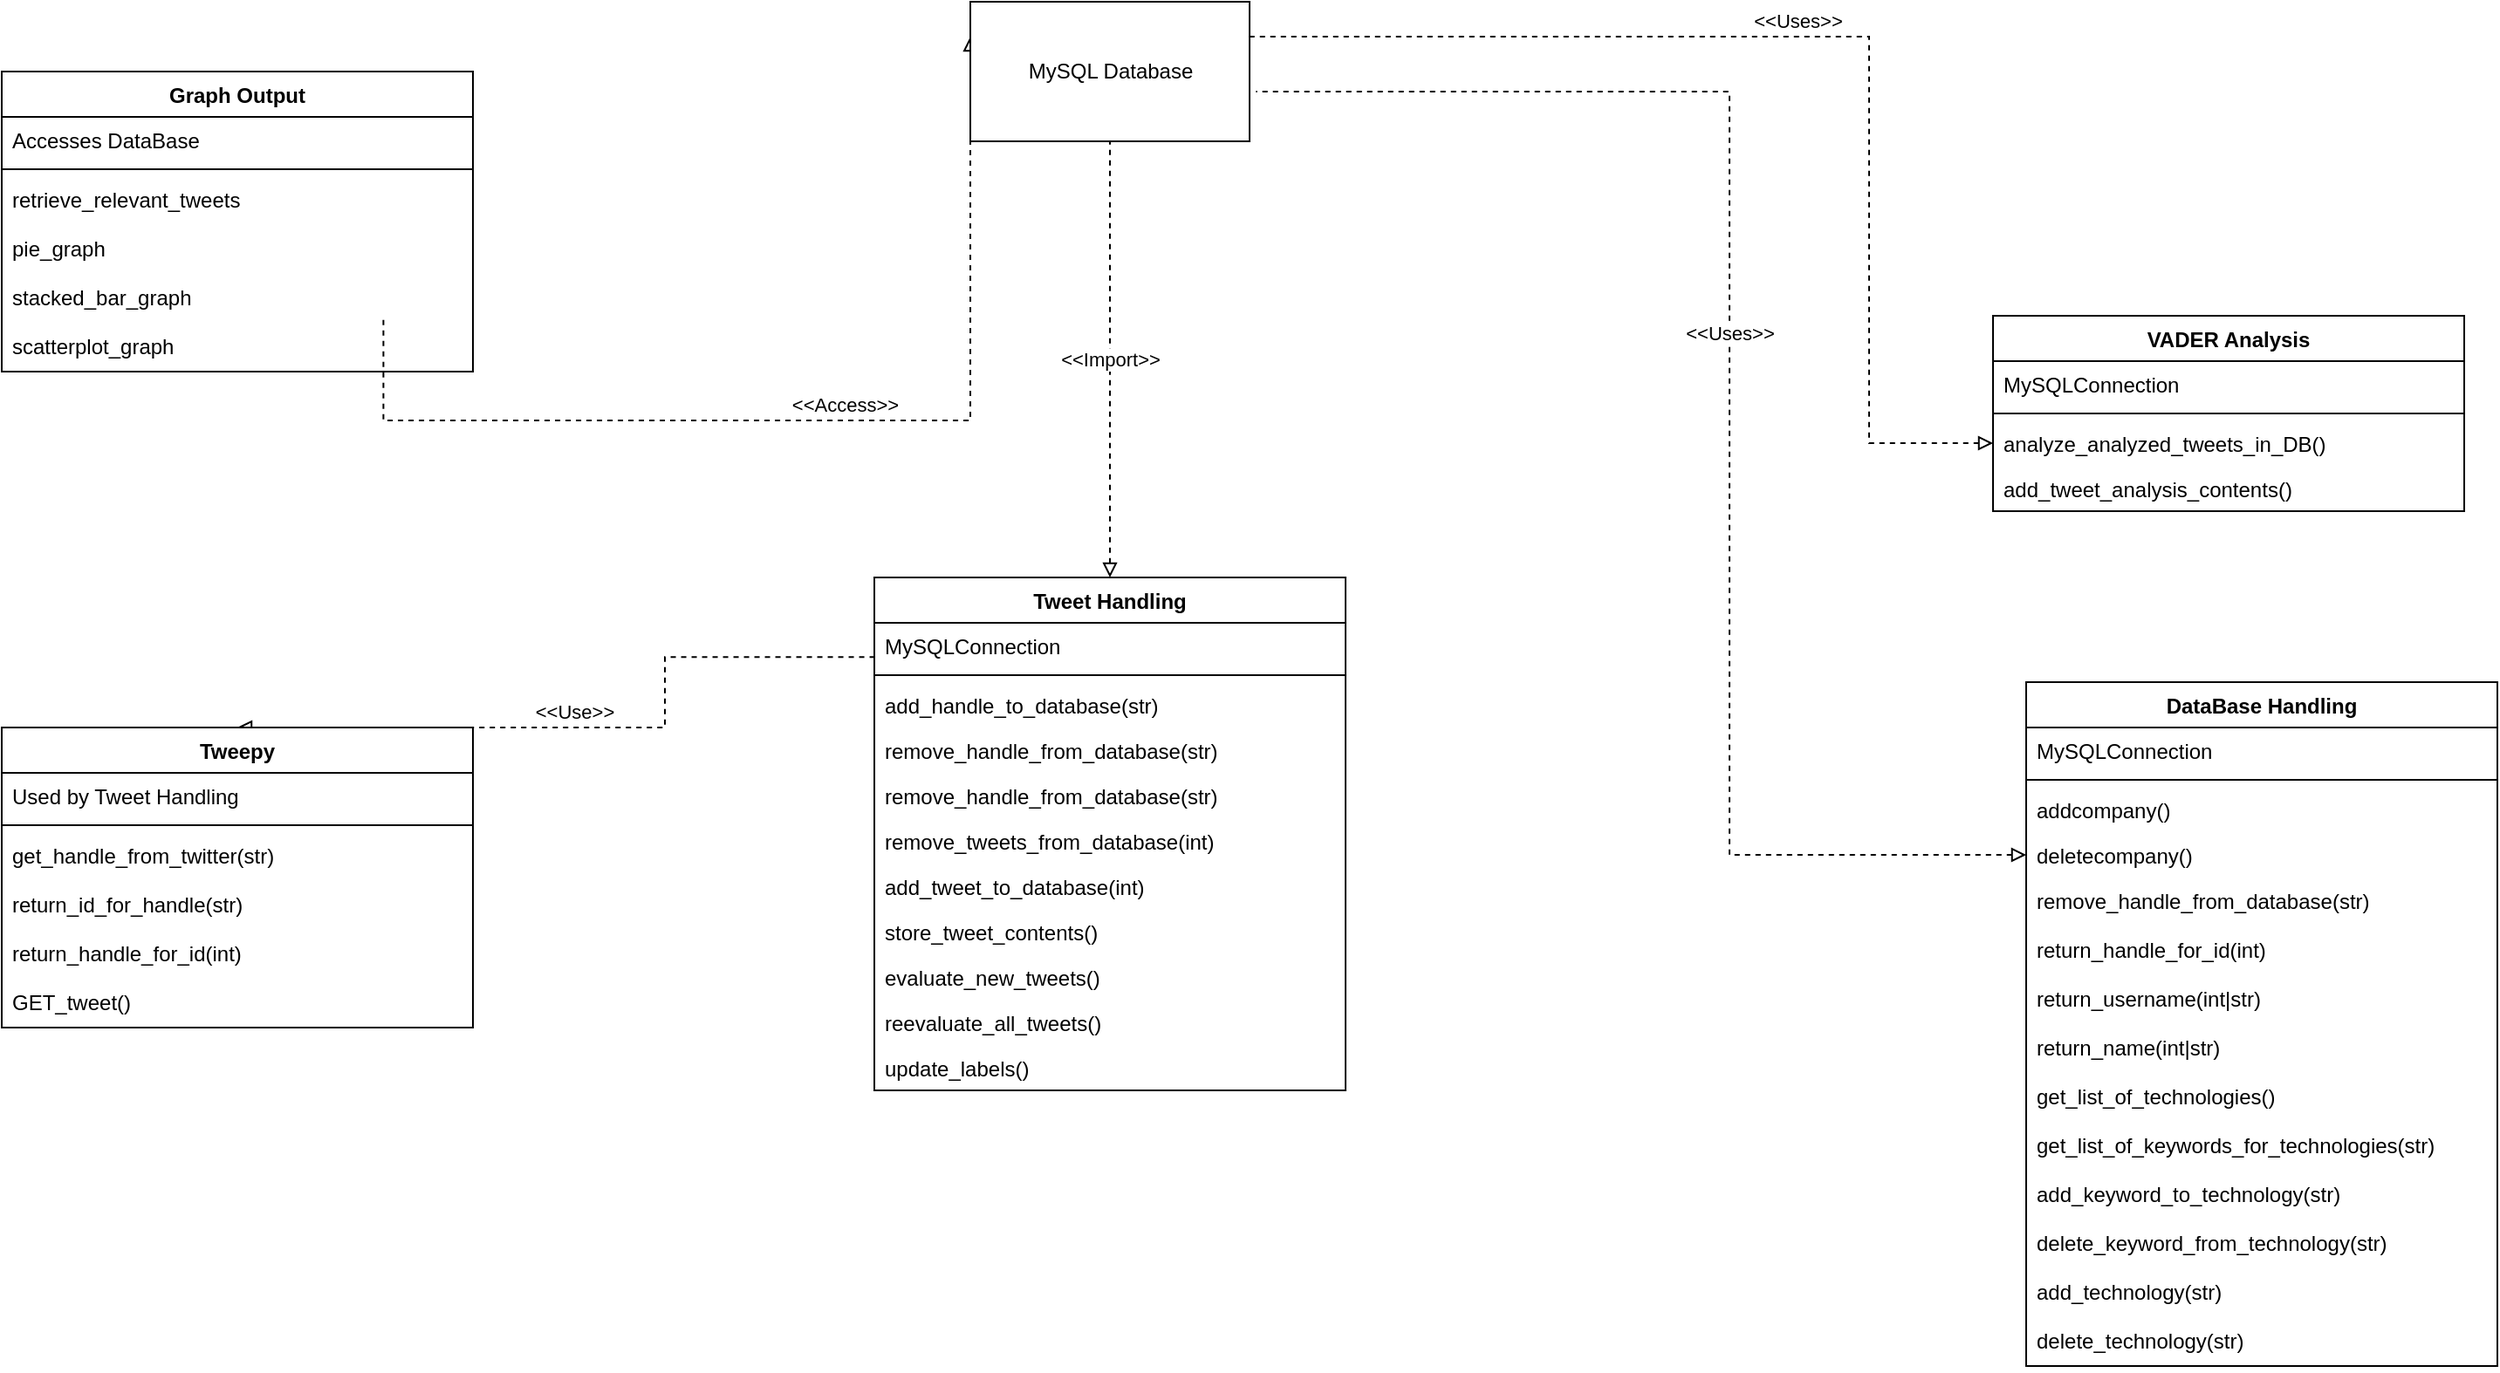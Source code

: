 <mxfile version="20.5.3" type="github">
  <diagram id="C5RBs43oDa-KdzZeNtuy" name="Page-1">
    <mxGraphModel dx="1718" dy="891" grid="1" gridSize="10" guides="1" tooltips="1" connect="1" arrows="1" fold="1" page="1" pageScale="1" pageWidth="827" pageHeight="1169" math="0" shadow="0">
      <root>
        <mxCell id="WIyWlLk6GJQsqaUBKTNV-0" />
        <mxCell id="WIyWlLk6GJQsqaUBKTNV-1" parent="WIyWlLk6GJQsqaUBKTNV-0" />
        <mxCell id="DGMcgEzZv-ii-hW6hJZs-12" value="&amp;lt;&amp;lt;Access&amp;gt;&amp;gt;" style="endArrow=block;dashed=1;html=1;rounded=0;strokeWidth=1;edgeStyle=elbowEdgeStyle;startArrow=none;startFill=0;endFill=0;labelPosition=center;verticalLabelPosition=top;align=center;verticalAlign=bottom;strokeColor=default;exitX=0.81;exitY=-0.06;exitDx=0;exitDy=0;entryX=0;entryY=0.25;entryDx=0;entryDy=0;exitPerimeter=0;" edge="1" parent="WIyWlLk6GJQsqaUBKTNV-1" source="DGMcgEzZv-ii-hW6hJZs-386" target="DGMcgEzZv-ii-hW6hJZs-397">
          <mxGeometry x="0.048" width="50" height="50" relative="1" as="geometry">
            <mxPoint x="370" y="594" as="sourcePoint" />
            <mxPoint x="590" y="189.0" as="targetPoint" />
            <Array as="points">
              <mxPoint x="510" y="360" />
            </Array>
            <mxPoint as="offset" />
          </mxGeometry>
        </mxCell>
        <mxCell id="DGMcgEzZv-ii-hW6hJZs-14" value="&lt;div&gt;&amp;lt;&amp;lt;Use&amp;gt;&amp;gt;&lt;/div&gt;" style="endArrow=block;dashed=1;html=1;rounded=0;strokeWidth=1;edgeStyle=elbowEdgeStyle;startArrow=none;startFill=0;endFill=0;labelPosition=center;verticalLabelPosition=top;align=center;verticalAlign=bottom;strokeColor=default;entryX=0.5;entryY=0;entryDx=0;entryDy=0;exitX=0.001;exitY=0.756;exitDx=0;exitDy=0;exitPerimeter=0;" edge="1" parent="WIyWlLk6GJQsqaUBKTNV-1" source="DGMcgEzZv-ii-hW6hJZs-332" target="DGMcgEzZv-ii-hW6hJZs-36">
          <mxGeometry x="0.048" width="50" height="50" relative="1" as="geometry">
            <mxPoint x="688.8" y="528.68" as="sourcePoint" />
            <mxPoint x="320" y="292.5" as="targetPoint" />
            <Array as="points">
              <mxPoint x="480" y="490" />
              <mxPoint x="420" y="420" />
              <mxPoint x="370" y="440" />
            </Array>
            <mxPoint as="offset" />
          </mxGeometry>
        </mxCell>
        <mxCell id="DGMcgEzZv-ii-hW6hJZs-16" value="&amp;lt;&amp;lt;Uses&amp;gt;&amp;gt;" style="endArrow=none;dashed=1;html=1;rounded=0;strokeWidth=1;edgeStyle=elbowEdgeStyle;startArrow=block;startFill=0;endFill=0;labelPosition=center;verticalLabelPosition=top;align=center;verticalAlign=bottom;strokeColor=default;entryX=1.023;entryY=0.644;entryDx=0;entryDy=0;entryPerimeter=0;" edge="1" parent="WIyWlLk6GJQsqaUBKTNV-1" source="DGMcgEzZv-ii-hW6hJZs-355" target="DGMcgEzZv-ii-hW6hJZs-397">
          <mxGeometry x="0.048" width="50" height="50" relative="1" as="geometry">
            <mxPoint x="1170" y="490" as="sourcePoint" />
            <mxPoint x="860" y="189.0" as="targetPoint" />
            <Array as="points">
              <mxPoint x="1090" y="490" />
              <mxPoint x="930" y="540" />
            </Array>
            <mxPoint as="offset" />
          </mxGeometry>
        </mxCell>
        <mxCell id="DGMcgEzZv-ii-hW6hJZs-36" value="Tweepy" style="swimlane;fontStyle=1;align=center;verticalAlign=top;childLayout=stackLayout;horizontal=1;startSize=26;horizontalStack=0;resizeParent=1;resizeParentMax=0;resizeLast=0;collapsible=1;marginBottom=0;" vertex="1" parent="WIyWlLk6GJQsqaUBKTNV-1">
          <mxGeometry x="100" y="536" width="270" height="172" as="geometry">
            <mxRectangle x="280" y="390" width="130" height="30" as="alternateBounds" />
          </mxGeometry>
        </mxCell>
        <mxCell id="DGMcgEzZv-ii-hW6hJZs-37" value="Used by Tweet Handling" style="text;strokeColor=none;fillColor=none;align=left;verticalAlign=top;spacingLeft=4;spacingRight=4;overflow=hidden;rotatable=0;points=[[0,0.5],[1,0.5]];portConstraint=eastwest;" vertex="1" parent="DGMcgEzZv-ii-hW6hJZs-36">
          <mxGeometry y="26" width="270" height="26" as="geometry" />
        </mxCell>
        <mxCell id="DGMcgEzZv-ii-hW6hJZs-38" value="" style="line;strokeWidth=1;fillColor=none;align=left;verticalAlign=middle;spacingTop=-1;spacingLeft=3;spacingRight=3;rotatable=0;labelPosition=right;points=[];portConstraint=eastwest;strokeColor=inherit;" vertex="1" parent="DGMcgEzZv-ii-hW6hJZs-36">
          <mxGeometry y="52" width="270" height="8" as="geometry" />
        </mxCell>
        <mxCell id="DGMcgEzZv-ii-hW6hJZs-44" value="get_handle_from_twitter(str)" style="text;strokeColor=none;fillColor=none;align=left;verticalAlign=top;spacingLeft=4;spacingRight=4;overflow=hidden;rotatable=0;points=[[0,0.5],[1,0.5]];portConstraint=eastwest;" vertex="1" parent="DGMcgEzZv-ii-hW6hJZs-36">
          <mxGeometry y="60" width="270" height="28" as="geometry" />
        </mxCell>
        <mxCell id="DGMcgEzZv-ii-hW6hJZs-45" value="return_id_for_handle(str)" style="text;strokeColor=none;fillColor=none;align=left;verticalAlign=top;spacingLeft=4;spacingRight=4;overflow=hidden;rotatable=0;points=[[0,0.5],[1,0.5]];portConstraint=eastwest;" vertex="1" parent="DGMcgEzZv-ii-hW6hJZs-36">
          <mxGeometry y="88" width="270" height="28" as="geometry" />
        </mxCell>
        <mxCell id="DGMcgEzZv-ii-hW6hJZs-375" value="return_handle_for_id(int)" style="text;strokeColor=none;fillColor=none;align=left;verticalAlign=top;spacingLeft=4;spacingRight=4;overflow=hidden;rotatable=0;points=[[0,0.5],[1,0.5]];portConstraint=eastwest;" vertex="1" parent="DGMcgEzZv-ii-hW6hJZs-36">
          <mxGeometry y="116" width="270" height="28" as="geometry" />
        </mxCell>
        <mxCell id="DGMcgEzZv-ii-hW6hJZs-382" value="GET_tweet()" style="text;strokeColor=none;fillColor=none;align=left;verticalAlign=top;spacingLeft=4;spacingRight=4;overflow=hidden;rotatable=0;points=[[0,0.5],[1,0.5]];portConstraint=eastwest;" vertex="1" parent="DGMcgEzZv-ii-hW6hJZs-36">
          <mxGeometry y="144" width="270" height="28" as="geometry" />
        </mxCell>
        <mxCell id="DGMcgEzZv-ii-hW6hJZs-46" value="Graph Output" style="swimlane;fontStyle=1;align=center;verticalAlign=top;childLayout=stackLayout;horizontal=1;startSize=26;horizontalStack=0;resizeParent=1;resizeParentMax=0;resizeLast=0;collapsible=1;marginBottom=0;" vertex="1" parent="WIyWlLk6GJQsqaUBKTNV-1">
          <mxGeometry x="100" y="160" width="270" height="172" as="geometry">
            <mxRectangle x="280" y="390" width="130" height="30" as="alternateBounds" />
          </mxGeometry>
        </mxCell>
        <mxCell id="DGMcgEzZv-ii-hW6hJZs-47" value="Accesses DataBase" style="text;strokeColor=none;fillColor=none;align=left;verticalAlign=top;spacingLeft=4;spacingRight=4;overflow=hidden;rotatable=0;points=[[0,0.5],[1,0.5]];portConstraint=eastwest;" vertex="1" parent="DGMcgEzZv-ii-hW6hJZs-46">
          <mxGeometry y="26" width="270" height="26" as="geometry" />
        </mxCell>
        <mxCell id="DGMcgEzZv-ii-hW6hJZs-48" value="" style="line;strokeWidth=1;fillColor=none;align=left;verticalAlign=middle;spacingTop=-1;spacingLeft=3;spacingRight=3;rotatable=0;labelPosition=right;points=[];portConstraint=eastwest;strokeColor=inherit;" vertex="1" parent="DGMcgEzZv-ii-hW6hJZs-46">
          <mxGeometry y="52" width="270" height="8" as="geometry" />
        </mxCell>
        <mxCell id="DGMcgEzZv-ii-hW6hJZs-50" value="retrieve_relevant_tweets" style="text;strokeColor=none;fillColor=none;align=left;verticalAlign=top;spacingLeft=4;spacingRight=4;overflow=hidden;rotatable=0;points=[[0,0.5],[1,0.5]];portConstraint=eastwest;" vertex="1" parent="DGMcgEzZv-ii-hW6hJZs-46">
          <mxGeometry y="60" width="270" height="28" as="geometry" />
        </mxCell>
        <mxCell id="DGMcgEzZv-ii-hW6hJZs-384" value="pie_graph&#xa;" style="text;strokeColor=none;fillColor=none;align=left;verticalAlign=top;spacingLeft=4;spacingRight=4;overflow=hidden;rotatable=0;points=[[0,0.5],[1,0.5]];portConstraint=eastwest;" vertex="1" parent="DGMcgEzZv-ii-hW6hJZs-46">
          <mxGeometry y="88" width="270" height="28" as="geometry" />
        </mxCell>
        <mxCell id="DGMcgEzZv-ii-hW6hJZs-385" value="stacked_bar_graph" style="text;strokeColor=none;fillColor=none;align=left;verticalAlign=top;spacingLeft=4;spacingRight=4;overflow=hidden;rotatable=0;points=[[0,0.5],[1,0.5]];portConstraint=eastwest;" vertex="1" parent="DGMcgEzZv-ii-hW6hJZs-46">
          <mxGeometry y="116" width="270" height="28" as="geometry" />
        </mxCell>
        <mxCell id="DGMcgEzZv-ii-hW6hJZs-386" value="scatterplot_graph" style="text;strokeColor=none;fillColor=none;align=left;verticalAlign=top;spacingLeft=4;spacingRight=4;overflow=hidden;rotatable=0;points=[[0,0.5],[1,0.5]];portConstraint=eastwest;" vertex="1" parent="DGMcgEzZv-ii-hW6hJZs-46">
          <mxGeometry y="144" width="270" height="28" as="geometry" />
        </mxCell>
        <mxCell id="DGMcgEzZv-ii-hW6hJZs-331" value="Tweet Handling" style="swimlane;fontStyle=1;align=center;verticalAlign=top;childLayout=stackLayout;horizontal=1;startSize=26;horizontalStack=0;resizeParent=1;resizeParentMax=0;resizeLast=0;collapsible=1;marginBottom=0;" vertex="1" parent="WIyWlLk6GJQsqaUBKTNV-1">
          <mxGeometry x="600" y="450" width="270" height="294" as="geometry">
            <mxRectangle x="280" y="390" width="130" height="30" as="alternateBounds" />
          </mxGeometry>
        </mxCell>
        <mxCell id="DGMcgEzZv-ii-hW6hJZs-332" value="MySQLConnection" style="text;strokeColor=none;fillColor=none;align=left;verticalAlign=top;spacingLeft=4;spacingRight=4;overflow=hidden;rotatable=0;points=[[0,0.5],[1,0.5]];portConstraint=eastwest;" vertex="1" parent="DGMcgEzZv-ii-hW6hJZs-331">
          <mxGeometry y="26" width="270" height="26" as="geometry" />
        </mxCell>
        <mxCell id="DGMcgEzZv-ii-hW6hJZs-333" value="" style="line;strokeWidth=1;fillColor=none;align=left;verticalAlign=middle;spacingTop=-1;spacingLeft=3;spacingRight=3;rotatable=0;labelPosition=right;points=[];portConstraint=eastwest;strokeColor=inherit;" vertex="1" parent="DGMcgEzZv-ii-hW6hJZs-331">
          <mxGeometry y="52" width="270" height="8" as="geometry" />
        </mxCell>
        <mxCell id="DGMcgEzZv-ii-hW6hJZs-334" value="add_handle_to_database(str)" style="text;strokeColor=none;fillColor=none;align=left;verticalAlign=top;spacingLeft=4;spacingRight=4;overflow=hidden;rotatable=0;points=[[0,0.5],[1,0.5]];portConstraint=eastwest;" vertex="1" parent="DGMcgEzZv-ii-hW6hJZs-331">
          <mxGeometry y="60" width="270" height="26" as="geometry" />
        </mxCell>
        <mxCell id="DGMcgEzZv-ii-hW6hJZs-373" value="remove_handle_from_database(str)" style="text;strokeColor=none;fillColor=none;align=left;verticalAlign=top;spacingLeft=4;spacingRight=4;overflow=hidden;rotatable=0;points=[[0,0.5],[1,0.5]];portConstraint=eastwest;" vertex="1" parent="DGMcgEzZv-ii-hW6hJZs-331">
          <mxGeometry y="86" width="270" height="26" as="geometry" />
        </mxCell>
        <mxCell id="DGMcgEzZv-ii-hW6hJZs-374" value="remove_handle_from_database(str)" style="text;strokeColor=none;fillColor=none;align=left;verticalAlign=top;spacingLeft=4;spacingRight=4;overflow=hidden;rotatable=0;points=[[0,0.5],[1,0.5]];portConstraint=eastwest;" vertex="1" parent="DGMcgEzZv-ii-hW6hJZs-331">
          <mxGeometry y="112" width="270" height="26" as="geometry" />
        </mxCell>
        <mxCell id="DGMcgEzZv-ii-hW6hJZs-379" value="remove_tweets_from_database(int)" style="text;strokeColor=none;fillColor=none;align=left;verticalAlign=top;spacingLeft=4;spacingRight=4;overflow=hidden;rotatable=0;points=[[0,0.5],[1,0.5]];portConstraint=eastwest;" vertex="1" parent="DGMcgEzZv-ii-hW6hJZs-331">
          <mxGeometry y="138" width="270" height="26" as="geometry" />
        </mxCell>
        <mxCell id="DGMcgEzZv-ii-hW6hJZs-380" value="add_tweet_to_database(int)" style="text;strokeColor=none;fillColor=none;align=left;verticalAlign=top;spacingLeft=4;spacingRight=4;overflow=hidden;rotatable=0;points=[[0,0.5],[1,0.5]];portConstraint=eastwest;" vertex="1" parent="DGMcgEzZv-ii-hW6hJZs-331">
          <mxGeometry y="164" width="270" height="26" as="geometry" />
        </mxCell>
        <mxCell id="DGMcgEzZv-ii-hW6hJZs-383" value="store_tweet_contents()" style="text;strokeColor=none;fillColor=none;align=left;verticalAlign=top;spacingLeft=4;spacingRight=4;overflow=hidden;rotatable=0;points=[[0,0.5],[1,0.5]];portConstraint=eastwest;" vertex="1" parent="DGMcgEzZv-ii-hW6hJZs-331">
          <mxGeometry y="190" width="270" height="26" as="geometry" />
        </mxCell>
        <mxCell id="DGMcgEzZv-ii-hW6hJZs-388" value="evaluate_new_tweets()" style="text;strokeColor=none;fillColor=none;align=left;verticalAlign=top;spacingLeft=4;spacingRight=4;overflow=hidden;rotatable=0;points=[[0,0.5],[1,0.5]];portConstraint=eastwest;" vertex="1" parent="DGMcgEzZv-ii-hW6hJZs-331">
          <mxGeometry y="216" width="270" height="26" as="geometry" />
        </mxCell>
        <mxCell id="DGMcgEzZv-ii-hW6hJZs-389" value="reevaluate_all_tweets()" style="text;strokeColor=none;fillColor=none;align=left;verticalAlign=top;spacingLeft=4;spacingRight=4;overflow=hidden;rotatable=0;points=[[0,0.5],[1,0.5]];portConstraint=eastwest;" vertex="1" parent="DGMcgEzZv-ii-hW6hJZs-331">
          <mxGeometry y="242" width="270" height="26" as="geometry" />
        </mxCell>
        <mxCell id="DGMcgEzZv-ii-hW6hJZs-390" value="update_labels()" style="text;strokeColor=none;fillColor=none;align=left;verticalAlign=top;spacingLeft=4;spacingRight=4;overflow=hidden;rotatable=0;points=[[0,0.5],[1,0.5]];portConstraint=eastwest;" vertex="1" parent="DGMcgEzZv-ii-hW6hJZs-331">
          <mxGeometry y="268" width="270" height="26" as="geometry" />
        </mxCell>
        <mxCell id="DGMcgEzZv-ii-hW6hJZs-341" value="VADER Analysis" style="swimlane;fontStyle=1;align=center;verticalAlign=top;childLayout=stackLayout;horizontal=1;startSize=26;horizontalStack=0;resizeParent=1;resizeParentMax=0;resizeLast=0;collapsible=1;marginBottom=0;" vertex="1" parent="WIyWlLk6GJQsqaUBKTNV-1">
          <mxGeometry x="1241" y="300" width="270" height="112" as="geometry">
            <mxRectangle x="280" y="390" width="130" height="30" as="alternateBounds" />
          </mxGeometry>
        </mxCell>
        <mxCell id="DGMcgEzZv-ii-hW6hJZs-342" value="MySQLConnection" style="text;strokeColor=none;fillColor=none;align=left;verticalAlign=top;spacingLeft=4;spacingRight=4;overflow=hidden;rotatable=0;points=[[0,0.5],[1,0.5]];portConstraint=eastwest;" vertex="1" parent="DGMcgEzZv-ii-hW6hJZs-341">
          <mxGeometry y="26" width="270" height="26" as="geometry" />
        </mxCell>
        <mxCell id="DGMcgEzZv-ii-hW6hJZs-343" value="" style="line;strokeWidth=1;fillColor=none;align=left;verticalAlign=middle;spacingTop=-1;spacingLeft=3;spacingRight=3;rotatable=0;labelPosition=right;points=[];portConstraint=eastwest;strokeColor=inherit;" vertex="1" parent="DGMcgEzZv-ii-hW6hJZs-341">
          <mxGeometry y="52" width="270" height="8" as="geometry" />
        </mxCell>
        <mxCell id="DGMcgEzZv-ii-hW6hJZs-344" value="analyze_analyzed_tweets_in_DB()" style="text;strokeColor=none;fillColor=none;align=left;verticalAlign=top;spacingLeft=4;spacingRight=4;overflow=hidden;rotatable=0;points=[[0,0.5],[1,0.5]];portConstraint=eastwest;" vertex="1" parent="DGMcgEzZv-ii-hW6hJZs-341">
          <mxGeometry y="60" width="270" height="26" as="geometry" />
        </mxCell>
        <mxCell id="DGMcgEzZv-ii-hW6hJZs-345" value="add_tweet_analysis_contents()" style="text;strokeColor=none;fillColor=none;align=left;verticalAlign=top;spacingLeft=4;spacingRight=4;overflow=hidden;rotatable=0;points=[[0,0.5],[1,0.5]];portConstraint=eastwest;" vertex="1" parent="DGMcgEzZv-ii-hW6hJZs-341">
          <mxGeometry y="86" width="270" height="26" as="geometry" />
        </mxCell>
        <mxCell id="DGMcgEzZv-ii-hW6hJZs-351" value="DataBase Handling" style="swimlane;fontStyle=1;align=center;verticalAlign=top;childLayout=stackLayout;horizontal=1;startSize=26;horizontalStack=0;resizeParent=1;resizeParentMax=0;resizeLast=0;collapsible=1;marginBottom=0;" vertex="1" parent="WIyWlLk6GJQsqaUBKTNV-1">
          <mxGeometry x="1260" y="510" width="270" height="392" as="geometry">
            <mxRectangle x="280" y="390" width="130" height="30" as="alternateBounds" />
          </mxGeometry>
        </mxCell>
        <mxCell id="DGMcgEzZv-ii-hW6hJZs-352" value="MySQLConnection" style="text;strokeColor=none;fillColor=none;align=left;verticalAlign=top;spacingLeft=4;spacingRight=4;overflow=hidden;rotatable=0;points=[[0,0.5],[1,0.5]];portConstraint=eastwest;" vertex="1" parent="DGMcgEzZv-ii-hW6hJZs-351">
          <mxGeometry y="26" width="270" height="26" as="geometry" />
        </mxCell>
        <mxCell id="DGMcgEzZv-ii-hW6hJZs-353" value="" style="line;strokeWidth=1;fillColor=none;align=left;verticalAlign=middle;spacingTop=-1;spacingLeft=3;spacingRight=3;rotatable=0;labelPosition=right;points=[];portConstraint=eastwest;strokeColor=inherit;" vertex="1" parent="DGMcgEzZv-ii-hW6hJZs-351">
          <mxGeometry y="52" width="270" height="8" as="geometry" />
        </mxCell>
        <mxCell id="DGMcgEzZv-ii-hW6hJZs-354" value="addcompany()" style="text;strokeColor=none;fillColor=none;align=left;verticalAlign=top;spacingLeft=4;spacingRight=4;overflow=hidden;rotatable=0;points=[[0,0.5],[1,0.5]];portConstraint=eastwest;" vertex="1" parent="DGMcgEzZv-ii-hW6hJZs-351">
          <mxGeometry y="60" width="270" height="26" as="geometry" />
        </mxCell>
        <mxCell id="DGMcgEzZv-ii-hW6hJZs-355" value="deletecompany()" style="text;strokeColor=none;fillColor=none;align=left;verticalAlign=top;spacingLeft=4;spacingRight=4;overflow=hidden;rotatable=0;points=[[0,0.5],[1,0.5]];portConstraint=eastwest;" vertex="1" parent="DGMcgEzZv-ii-hW6hJZs-351">
          <mxGeometry y="86" width="270" height="26" as="geometry" />
        </mxCell>
        <mxCell id="DGMcgEzZv-ii-hW6hJZs-356" value="remove_handle_from_database(str)" style="text;strokeColor=none;fillColor=none;align=left;verticalAlign=top;spacingLeft=4;spacingRight=4;overflow=hidden;rotatable=0;points=[[0,0.5],[1,0.5]];portConstraint=eastwest;" vertex="1" parent="DGMcgEzZv-ii-hW6hJZs-351">
          <mxGeometry y="112" width="270" height="28" as="geometry" />
        </mxCell>
        <mxCell id="DGMcgEzZv-ii-hW6hJZs-357" value="return_handle_for_id(int)" style="text;strokeColor=none;fillColor=none;align=left;verticalAlign=top;spacingLeft=4;spacingRight=4;overflow=hidden;rotatable=0;points=[[0,0.5],[1,0.5]];portConstraint=eastwest;" vertex="1" parent="DGMcgEzZv-ii-hW6hJZs-351">
          <mxGeometry y="140" width="270" height="28" as="geometry" />
        </mxCell>
        <mxCell id="DGMcgEzZv-ii-hW6hJZs-358" value="return_username(int|str)" style="text;strokeColor=none;fillColor=none;align=left;verticalAlign=top;spacingLeft=4;spacingRight=4;overflow=hidden;rotatable=0;points=[[0,0.5],[1,0.5]];portConstraint=eastwest;" vertex="1" parent="DGMcgEzZv-ii-hW6hJZs-351">
          <mxGeometry y="168" width="270" height="28" as="geometry" />
        </mxCell>
        <mxCell id="DGMcgEzZv-ii-hW6hJZs-359" value="return_name(int|str)" style="text;strokeColor=none;fillColor=none;align=left;verticalAlign=top;spacingLeft=4;spacingRight=4;overflow=hidden;rotatable=0;points=[[0,0.5],[1,0.5]];portConstraint=eastwest;" vertex="1" parent="DGMcgEzZv-ii-hW6hJZs-351">
          <mxGeometry y="196" width="270" height="28" as="geometry" />
        </mxCell>
        <mxCell id="DGMcgEzZv-ii-hW6hJZs-360" value="get_list_of_technologies()" style="text;strokeColor=none;fillColor=none;align=left;verticalAlign=top;spacingLeft=4;spacingRight=4;overflow=hidden;rotatable=0;points=[[0,0.5],[1,0.5]];portConstraint=eastwest;" vertex="1" parent="DGMcgEzZv-ii-hW6hJZs-351">
          <mxGeometry y="224" width="270" height="28" as="geometry" />
        </mxCell>
        <mxCell id="DGMcgEzZv-ii-hW6hJZs-391" value="get_list_of_keywords_for_technologies(str)" style="text;strokeColor=none;fillColor=none;align=left;verticalAlign=top;spacingLeft=4;spacingRight=4;overflow=hidden;rotatable=0;points=[[0,0.5],[1,0.5]];portConstraint=eastwest;" vertex="1" parent="DGMcgEzZv-ii-hW6hJZs-351">
          <mxGeometry y="252" width="270" height="28" as="geometry" />
        </mxCell>
        <mxCell id="DGMcgEzZv-ii-hW6hJZs-392" value="add_keyword_to_technology(str)" style="text;strokeColor=none;fillColor=none;align=left;verticalAlign=top;spacingLeft=4;spacingRight=4;overflow=hidden;rotatable=0;points=[[0,0.5],[1,0.5]];portConstraint=eastwest;" vertex="1" parent="DGMcgEzZv-ii-hW6hJZs-351">
          <mxGeometry y="280" width="270" height="28" as="geometry" />
        </mxCell>
        <mxCell id="DGMcgEzZv-ii-hW6hJZs-393" value="delete_keyword_from_technology(str)" style="text;strokeColor=none;fillColor=none;align=left;verticalAlign=top;spacingLeft=4;spacingRight=4;overflow=hidden;rotatable=0;points=[[0,0.5],[1,0.5]];portConstraint=eastwest;" vertex="1" parent="DGMcgEzZv-ii-hW6hJZs-351">
          <mxGeometry y="308" width="270" height="28" as="geometry" />
        </mxCell>
        <mxCell id="DGMcgEzZv-ii-hW6hJZs-394" value="add_technology(str)" style="text;strokeColor=none;fillColor=none;align=left;verticalAlign=top;spacingLeft=4;spacingRight=4;overflow=hidden;rotatable=0;points=[[0,0.5],[1,0.5]];portConstraint=eastwest;" vertex="1" parent="DGMcgEzZv-ii-hW6hJZs-351">
          <mxGeometry y="336" width="270" height="28" as="geometry" />
        </mxCell>
        <mxCell id="DGMcgEzZv-ii-hW6hJZs-395" value="delete_technology(str)" style="text;strokeColor=none;fillColor=none;align=left;verticalAlign=top;spacingLeft=4;spacingRight=4;overflow=hidden;rotatable=0;points=[[0,0.5],[1,0.5]];portConstraint=eastwest;" vertex="1" parent="DGMcgEzZv-ii-hW6hJZs-351">
          <mxGeometry y="364" width="270" height="28" as="geometry" />
        </mxCell>
        <mxCell id="DGMcgEzZv-ii-hW6hJZs-371" value="&amp;lt;&amp;lt;Uses&amp;gt;&amp;gt;" style="endArrow=none;dashed=1;html=1;rounded=0;strokeWidth=1;edgeStyle=elbowEdgeStyle;startArrow=block;startFill=0;endFill=0;labelPosition=center;verticalLabelPosition=top;align=center;verticalAlign=bottom;strokeColor=default;entryX=1;entryY=0.25;entryDx=0;entryDy=0;" edge="1" parent="WIyWlLk6GJQsqaUBKTNV-1" source="DGMcgEzZv-ii-hW6hJZs-344" target="DGMcgEzZv-ii-hW6hJZs-397">
          <mxGeometry x="0.048" width="50" height="50" relative="1" as="geometry">
            <mxPoint x="1245.05" y="187.004" as="sourcePoint" />
            <mxPoint x="725" y="184" as="targetPoint" />
            <Array as="points">
              <mxPoint x="1170" y="310" />
              <mxPoint x="1100" y="500" />
              <mxPoint x="940" y="550" />
            </Array>
            <mxPoint as="offset" />
          </mxGeometry>
        </mxCell>
        <mxCell id="DGMcgEzZv-ii-hW6hJZs-397" value="MySQL Database" style="html=1;" vertex="1" parent="WIyWlLk6GJQsqaUBKTNV-1">
          <mxGeometry x="655" y="120" width="160" height="80" as="geometry" />
        </mxCell>
        <mxCell id="DGMcgEzZv-ii-hW6hJZs-401" value="&amp;lt;&amp;lt;Import&amp;gt;&amp;gt;" style="endArrow=none;dashed=1;html=1;rounded=0;exitX=0.5;exitY=0;exitDx=0;exitDy=0;endFill=0;startArrow=block;startFill=0;" edge="1" parent="WIyWlLk6GJQsqaUBKTNV-1" source="DGMcgEzZv-ii-hW6hJZs-331" target="DGMcgEzZv-ii-hW6hJZs-397">
          <mxGeometry width="50" height="50" relative="1" as="geometry">
            <mxPoint x="730" y="460" as="sourcePoint" />
            <mxPoint x="780" y="410" as="targetPoint" />
          </mxGeometry>
        </mxCell>
      </root>
    </mxGraphModel>
  </diagram>
</mxfile>
